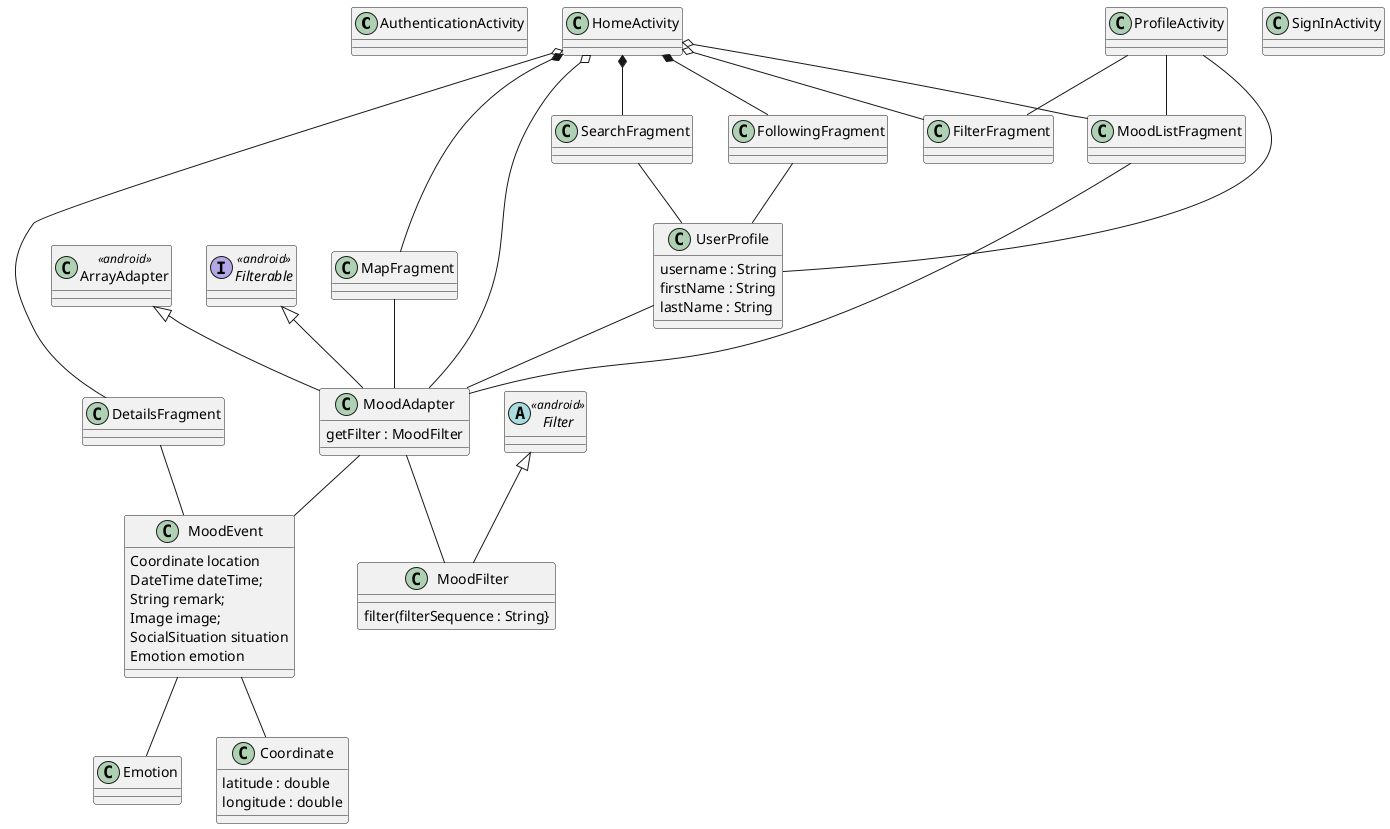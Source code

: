 @startuml

class AuthenticationActivity
class HomeActivity
class ProfileActivity
class SignInActivity

class UserProfile {
    username : String
    firstName : String
    lastName : String
}
class Emotion

HomeActivity *-- MapFragment
HomeActivity o-- MoodListFragment
HomeActivity o-- MoodAdapter
HomeActivity *-- SearchFragment
HomeActivity *-- FollowingFragment
HomeActivity o-- FilterFragment
HomeActivity o-- DetailsFragment

abstract class Filter <<android>>
class FilterFragment

ProfileActivity -- UserProfile
ProfileActivity -- MoodListFragment
ProfileActivity -- FilterFragment

FollowingFragment -- UserProfile
SearchFragment -- UserProfile

MapFragment -- MoodAdapter

MoodListFragment -- MoodAdapter

DetailsFragment -- MoodEvent

class MoodEvent {
    Coordinate location
    DateTime dateTime;
    String remark;
    Image image;
    SocialSituation situation
    Emotion emotion
}

class Coordinate {
    latitude : double
    longitude : double
}

MoodEvent -- Coordinate

class MoodAdapter {
    getFilter : MoodFilter
}

MoodAdapter -- MoodFilter

class MoodFilter {
    filter(filterSequence : String}
}

abstract class Filter <<android>> 
Filter <|-- MoodFilter

UserProfile -- MoodAdapter

class ArrayAdapter <<android>>
ArrayAdapter <|-- MoodAdapter

MoodAdapter -- MoodEvent
interface Filterable <<android>>
Filterable <|-- MoodAdapter

MoodEvent -- Emotion

@enduml
